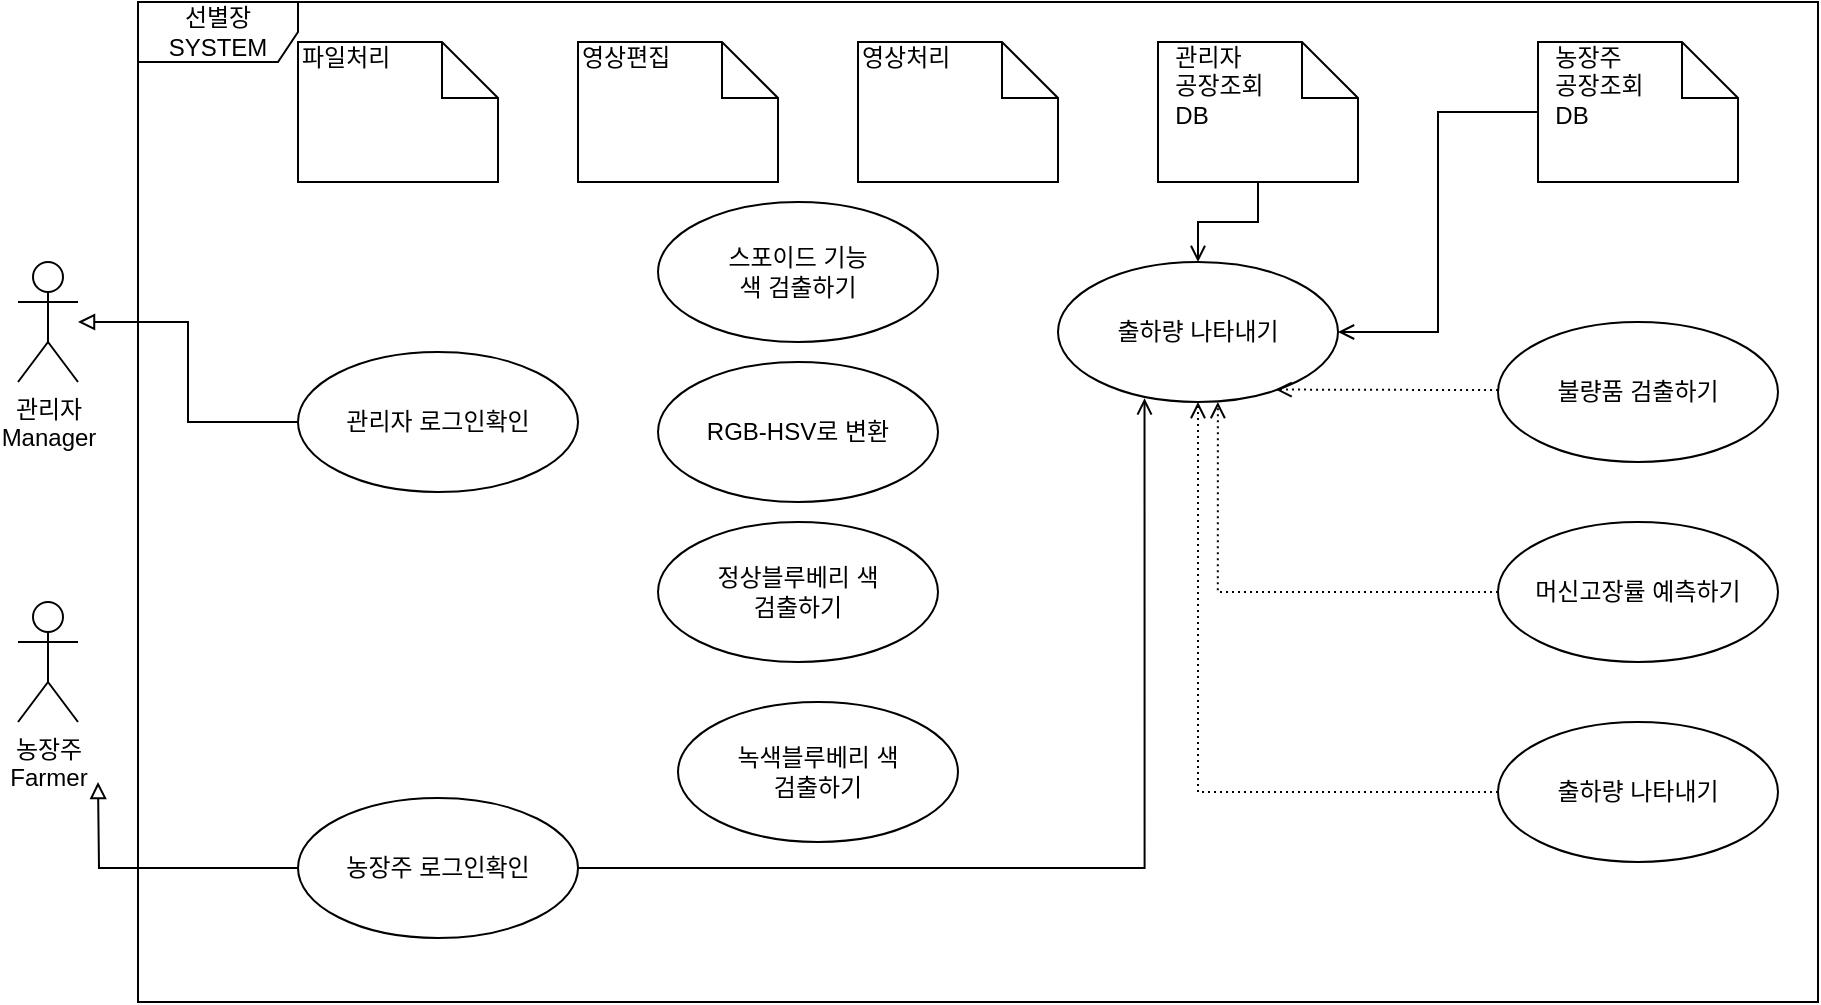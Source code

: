 <mxfile version="13.4.8" type="github">
  <diagram name="Page-1" id="e7e014a7-5840-1c2e-5031-d8a46d1fe8dd">
    <mxGraphModel dx="1038" dy="580" grid="1" gridSize="10" guides="1" tooltips="1" connect="1" arrows="1" fold="1" page="1" pageScale="1" pageWidth="1169" pageHeight="826" background="#ffffff" math="0" shadow="0">
      <root>
        <mxCell id="0" />
        <mxCell id="1" parent="0" />
        <mxCell id="0EXw85Wq1CaKPnBQkr0--65" value="선별장&lt;br&gt;SYSTEM" style="shape=umlFrame;whiteSpace=wrap;html=1;width=80;height=30;" vertex="1" parent="1">
          <mxGeometry x="130" y="10" width="840" height="500" as="geometry" />
        </mxCell>
        <mxCell id="0EXw85Wq1CaKPnBQkr0--41" value="관리자&lt;br&gt;Manager" style="shape=umlActor;verticalLabelPosition=bottom;verticalAlign=top;html=1;outlineConnect=0;" vertex="1" parent="1">
          <mxGeometry x="70" y="140" width="30" height="60" as="geometry" />
        </mxCell>
        <object label="농장주&lt;br&gt;Farmer" 농장주="" id="0EXw85Wq1CaKPnBQkr0--47">
          <mxCell style="shape=umlActor;verticalLabelPosition=bottom;verticalAlign=top;html=1;" vertex="1" parent="1">
            <mxGeometry x="70" y="310" width="30" height="60" as="geometry" />
          </mxCell>
        </object>
        <mxCell id="0EXw85Wq1CaKPnBQkr0--48" value="RGB-HSV로 변환" style="ellipse;whiteSpace=wrap;html=1;" vertex="1" parent="1">
          <mxGeometry x="390" y="190" width="140" height="70" as="geometry" />
        </mxCell>
        <mxCell id="0EXw85Wq1CaKPnBQkr0--62" value="" style="edgeStyle=orthogonalEdgeStyle;rounded=0;orthogonalLoop=1;jettySize=auto;html=1;startArrow=none;startFill=0;endArrow=block;endFill=0;" edge="1" parent="1" source="0EXw85Wq1CaKPnBQkr0--51" target="0EXw85Wq1CaKPnBQkr0--41">
          <mxGeometry relative="1" as="geometry" />
        </mxCell>
        <mxCell id="0EXw85Wq1CaKPnBQkr0--51" value="관리자 로그인확인" style="ellipse;whiteSpace=wrap;html=1;" vertex="1" parent="1">
          <mxGeometry x="210" y="185" width="140" height="70" as="geometry" />
        </mxCell>
        <mxCell id="0EXw85Wq1CaKPnBQkr0--52" value="스포이드 기능&lt;br&gt;색 검출하기" style="ellipse;whiteSpace=wrap;html=1;" vertex="1" parent="1">
          <mxGeometry x="390" y="110" width="140" height="70" as="geometry" />
        </mxCell>
        <mxCell id="0EXw85Wq1CaKPnBQkr0--69" style="edgeStyle=orthogonalEdgeStyle;rounded=0;orthogonalLoop=1;jettySize=auto;html=1;entryX=0.309;entryY=0.974;entryDx=0;entryDy=0;entryPerimeter=0;startArrow=none;startFill=0;endArrow=open;endFill=0;" edge="1" parent="1" source="0EXw85Wq1CaKPnBQkr0--53" target="0EXw85Wq1CaKPnBQkr0--56">
          <mxGeometry relative="1" as="geometry" />
        </mxCell>
        <mxCell id="0EXw85Wq1CaKPnBQkr0--80" style="edgeStyle=orthogonalEdgeStyle;rounded=0;orthogonalLoop=1;jettySize=auto;html=1;startArrow=none;startFill=0;endArrow=block;endFill=0;" edge="1" parent="1" source="0EXw85Wq1CaKPnBQkr0--53">
          <mxGeometry relative="1" as="geometry">
            <mxPoint x="110" y="400" as="targetPoint" />
          </mxGeometry>
        </mxCell>
        <mxCell id="0EXw85Wq1CaKPnBQkr0--53" value="농장주 로그인확인" style="ellipse;whiteSpace=wrap;html=1;" vertex="1" parent="1">
          <mxGeometry x="210" y="408" width="140" height="70" as="geometry" />
        </mxCell>
        <mxCell id="0EXw85Wq1CaKPnBQkr0--54" value="정상블루베리 색 &lt;br&gt;검출하기" style="ellipse;whiteSpace=wrap;html=1;" vertex="1" parent="1">
          <mxGeometry x="390" y="270" width="140" height="70" as="geometry" />
        </mxCell>
        <mxCell id="0EXw85Wq1CaKPnBQkr0--56" value="출하량 나타내기" style="ellipse;whiteSpace=wrap;html=1;" vertex="1" parent="1">
          <mxGeometry x="590" y="140" width="140" height="70" as="geometry" />
        </mxCell>
        <mxCell id="0EXw85Wq1CaKPnBQkr0--59" value="" style="edgeStyle=orthogonalEdgeStyle;rounded=0;orthogonalLoop=1;jettySize=auto;html=1;dashed=1;dashPattern=1 2;endArrow=open;endFill=0;entryX=0.777;entryY=0.911;entryDx=0;entryDy=0;entryPerimeter=0;" edge="1" parent="1" source="0EXw85Wq1CaKPnBQkr0--57" target="0EXw85Wq1CaKPnBQkr0--56">
          <mxGeometry relative="1" as="geometry">
            <mxPoint x="750" y="225" as="targetPoint" />
            <Array as="points">
              <mxPoint x="790" y="204" />
              <mxPoint x="790" y="204" />
            </Array>
          </mxGeometry>
        </mxCell>
        <mxCell id="0EXw85Wq1CaKPnBQkr0--57" value="불량품 검출하기" style="ellipse;whiteSpace=wrap;html=1;" vertex="1" parent="1">
          <mxGeometry x="810" y="170" width="140" height="70" as="geometry" />
        </mxCell>
        <mxCell id="0EXw85Wq1CaKPnBQkr0--60" style="edgeStyle=orthogonalEdgeStyle;rounded=0;orthogonalLoop=1;jettySize=auto;html=1;entryX=0.571;entryY=1;entryDx=0;entryDy=0;entryPerimeter=0;startArrow=none;startFill=0;dashed=1;dashPattern=1 2;endArrow=open;endFill=0;" edge="1" parent="1" source="0EXw85Wq1CaKPnBQkr0--58" target="0EXw85Wq1CaKPnBQkr0--56">
          <mxGeometry relative="1" as="geometry" />
        </mxCell>
        <mxCell id="0EXw85Wq1CaKPnBQkr0--58" value="머신고장률 예측하기" style="ellipse;whiteSpace=wrap;html=1;" vertex="1" parent="1">
          <mxGeometry x="810" y="270" width="140" height="70" as="geometry" />
        </mxCell>
        <mxCell id="0EXw85Wq1CaKPnBQkr0--61" value="녹색블루베리 색&lt;br&gt;검출하기" style="ellipse;whiteSpace=wrap;html=1;" vertex="1" parent="1">
          <mxGeometry x="400" y="360" width="140" height="70" as="geometry" />
        </mxCell>
        <mxCell id="0EXw85Wq1CaKPnBQkr0--67" style="edgeStyle=orthogonalEdgeStyle;rounded=0;orthogonalLoop=1;jettySize=auto;html=1;startArrow=none;startFill=0;endArrow=open;endFill=0;dashed=1;dashPattern=1 2;" edge="1" parent="1" source="0EXw85Wq1CaKPnBQkr0--66" target="0EXw85Wq1CaKPnBQkr0--56">
          <mxGeometry relative="1" as="geometry" />
        </mxCell>
        <mxCell id="0EXw85Wq1CaKPnBQkr0--66" value="출하량 나타내기" style="ellipse;whiteSpace=wrap;html=1;" vertex="1" parent="1">
          <mxGeometry x="810" y="370" width="140" height="70" as="geometry" />
        </mxCell>
        <mxCell id="0EXw85Wq1CaKPnBQkr0--70" value="파일처리" style="shape=note;whiteSpace=wrap;html=1;size=28;verticalAlign=top;align=left;spacingTop=-6;" vertex="1" parent="1">
          <mxGeometry x="210" y="30" width="100" height="70" as="geometry" />
        </mxCell>
        <mxCell id="0EXw85Wq1CaKPnBQkr0--71" value="영상처리" style="shape=note;whiteSpace=wrap;html=1;size=28;verticalAlign=top;align=left;spacingTop=-6;" vertex="1" parent="1">
          <mxGeometry x="490" y="30" width="100" height="70" as="geometry" />
        </mxCell>
        <mxCell id="0EXw85Wq1CaKPnBQkr0--74" style="edgeStyle=orthogonalEdgeStyle;rounded=0;orthogonalLoop=1;jettySize=auto;html=1;startArrow=none;startFill=0;endArrow=open;endFill=0;" edge="1" parent="1" source="0EXw85Wq1CaKPnBQkr0--72" target="0EXw85Wq1CaKPnBQkr0--56">
          <mxGeometry relative="1" as="geometry" />
        </mxCell>
        <mxCell id="0EXw85Wq1CaKPnBQkr0--72" value="&amp;nbsp; 관리자&lt;br&gt;&amp;nbsp; 공장조회&lt;br&gt;&amp;nbsp; DB" style="shape=note;whiteSpace=wrap;html=1;size=28;verticalAlign=top;align=left;spacingTop=-6;" vertex="1" parent="1">
          <mxGeometry x="640" y="30" width="100" height="70" as="geometry" />
        </mxCell>
        <mxCell id="0EXw85Wq1CaKPnBQkr0--75" style="edgeStyle=orthogonalEdgeStyle;rounded=0;orthogonalLoop=1;jettySize=auto;html=1;entryX=1;entryY=0.5;entryDx=0;entryDy=0;startArrow=none;startFill=0;endArrow=open;endFill=0;" edge="1" parent="1" source="0EXw85Wq1CaKPnBQkr0--73" target="0EXw85Wq1CaKPnBQkr0--56">
          <mxGeometry relative="1" as="geometry" />
        </mxCell>
        <mxCell id="0EXw85Wq1CaKPnBQkr0--73" value="&amp;nbsp; 농장주&lt;br&gt;&amp;nbsp; 공장조회&lt;br&gt;&amp;nbsp; DB" style="shape=note;whiteSpace=wrap;html=1;size=28;verticalAlign=top;align=left;spacingTop=-6;" vertex="1" parent="1">
          <mxGeometry x="830" y="30" width="100" height="70" as="geometry" />
        </mxCell>
        <mxCell id="0EXw85Wq1CaKPnBQkr0--76" value="영상편집" style="shape=note;whiteSpace=wrap;html=1;size=28;verticalAlign=top;align=left;spacingTop=-6;" vertex="1" parent="1">
          <mxGeometry x="350" y="30" width="100" height="70" as="geometry" />
        </mxCell>
      </root>
    </mxGraphModel>
  </diagram>
</mxfile>
